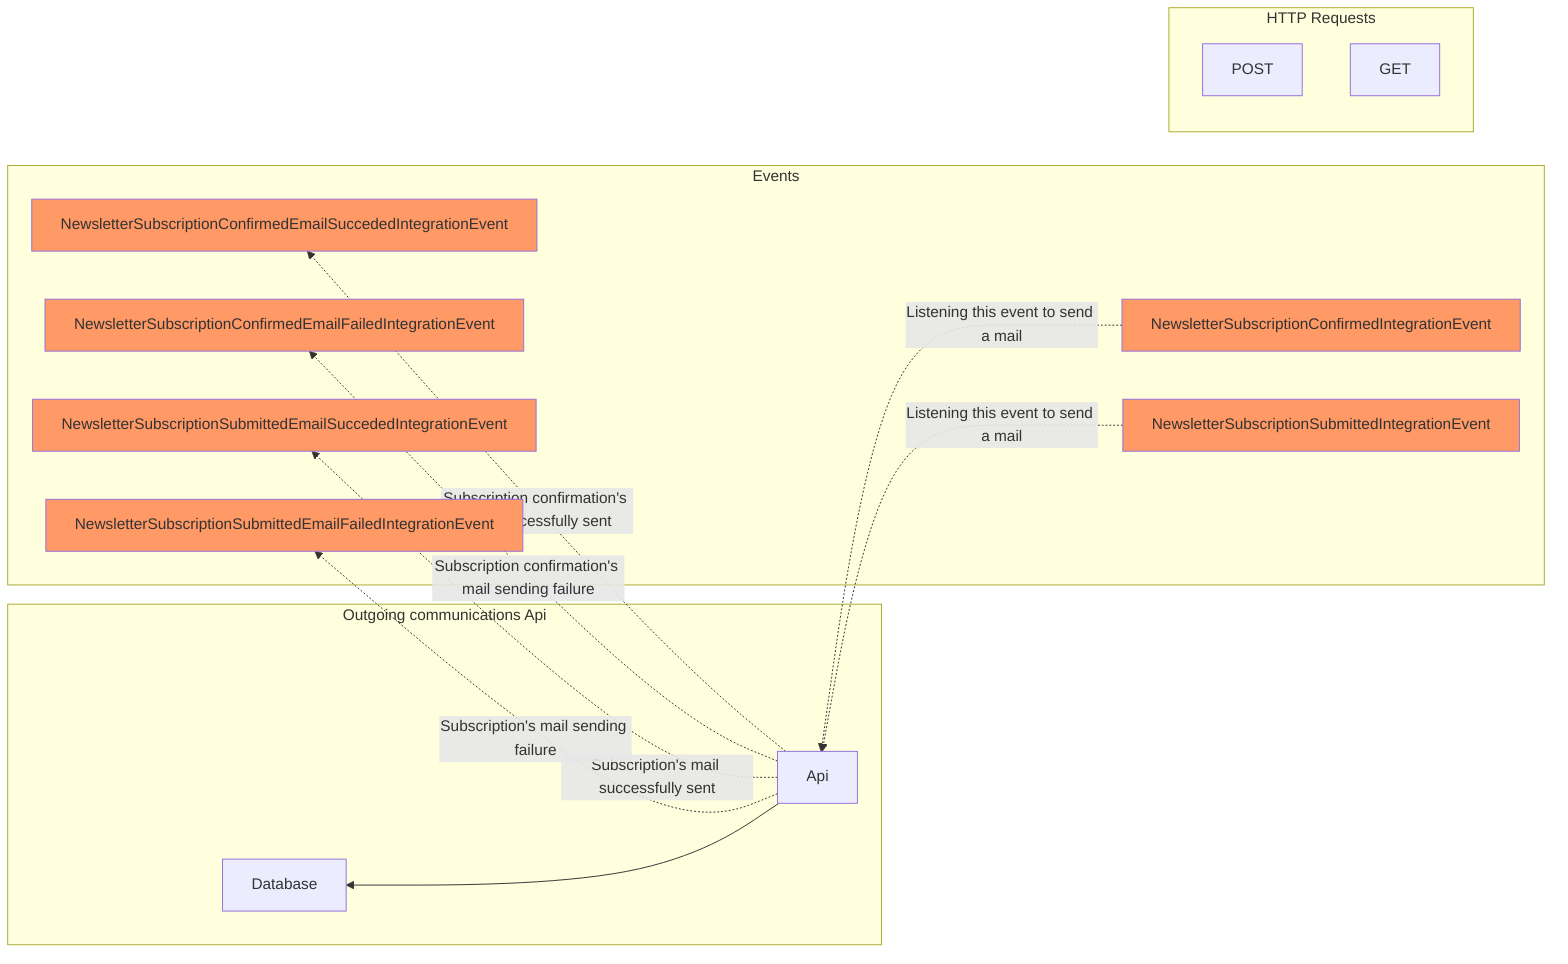 graph RL
	subgraph Events
	NewsletterSubscriptionConfirmedEmailSuccededIntegrationEvent:::event
	NewsletterSubscriptionConfirmedEmailFailedIntegrationEvent:::event
	NewsletterSubscriptionSubmittedEmailSuccededIntegrationEvent:::event
	NewsletterSubscriptionSubmittedEmailFailedIntegrationEvent:::event
	NewsletterSubscriptionConfirmedIntegrationEvent:::event
	NewsletterSubscriptionSubmittedIntegrationEvent:::event
	end
	subgraph HTTP Requests
	POST
	GET
	end
    subgraph Outgoing communications Api
	Database
	Api
    Api-->Database
	Api-. Subscription confirmation's mail successfully sent .-> NewsletterSubscriptionConfirmedEmailSuccededIntegrationEvent
	Api-. Subscription confirmation's mail sending failure .-> NewsletterSubscriptionConfirmedEmailFailedIntegrationEvent
	Api-. Subscription's mail successfully sent .-> NewsletterSubscriptionSubmittedEmailSuccededIntegrationEvent
	Api-. Subscription's mail sending failure .-> NewsletterSubscriptionSubmittedEmailFailedIntegrationEvent
    NewsletterSubscriptionConfirmedIntegrationEvent-. Listening this event to send a mail .-> Api
	NewsletterSubscriptionSubmittedIntegrationEvent-. Listening this event to send a mail .-> Api
	end
	classDef event fill:#f96;